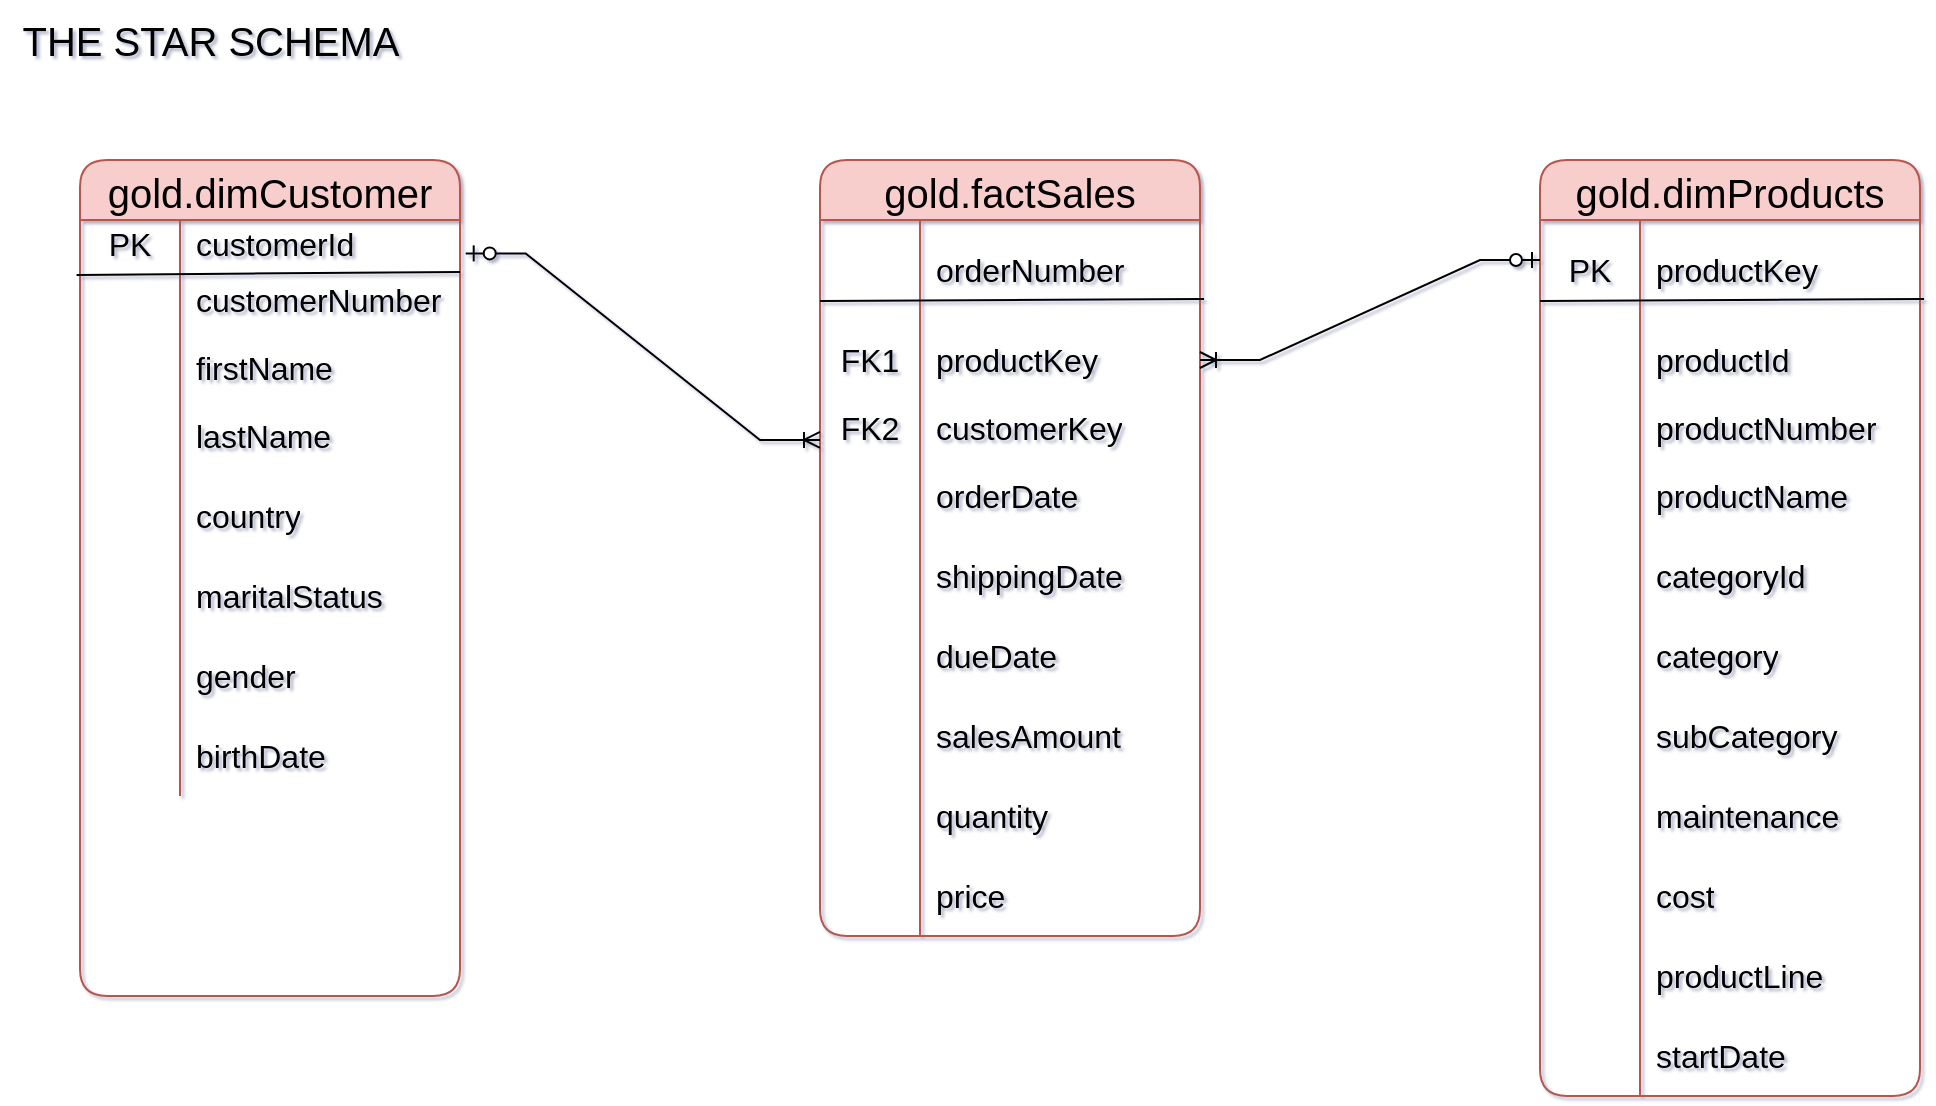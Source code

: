 <mxfile version="28.1.2">
  <diagram name="Page-1" id="Mzag2l0ljhS9GsuyntpX">
    <mxGraphModel dx="563" dy="372" grid="1" gridSize="10" guides="1" tooltips="1" connect="1" arrows="1" fold="1" page="1" pageScale="1" pageWidth="1100" pageHeight="850" math="0" shadow="1">
      <root>
        <mxCell id="0" />
        <mxCell id="1" parent="0" />
        <mxCell id="4elAMYfK6iKYPKR1pNcT-38" value="gold.dimCustomer" style="shape=table;startSize=30;container=1;collapsible=0;childLayout=tableLayout;fixedRows=1;rowLines=0;fontStyle=0;strokeColor=#b85450;fontSize=20;rounded=1;fillColor=#f8cecc;" vertex="1" parent="1">
          <mxGeometry x="70" y="120" width="190" height="418" as="geometry" />
        </mxCell>
        <mxCell id="4elAMYfK6iKYPKR1pNcT-39" value="" style="shape=tableRow;horizontal=0;startSize=0;swimlaneHead=0;swimlaneBody=0;top=0;left=0;bottom=0;right=0;collapsible=0;dropTarget=0;fillColor=none;points=[[0,0.5],[1,0.5]];portConstraint=eastwest;strokeColor=inherit;fontSize=16;swimlaneFillColor=none;strokeWidth=5;shadow=0;swimlaneLine=1;" vertex="1" parent="4elAMYfK6iKYPKR1pNcT-38">
          <mxGeometry y="30" width="190" height="20" as="geometry" />
        </mxCell>
        <mxCell id="4elAMYfK6iKYPKR1pNcT-40" value="PK" style="shape=partialRectangle;html=1;whiteSpace=wrap;connectable=0;fillColor=none;top=0;left=0;bottom=0;right=0;overflow=hidden;pointerEvents=1;strokeColor=inherit;fontSize=16;" vertex="1" parent="4elAMYfK6iKYPKR1pNcT-39">
          <mxGeometry width="50" height="20" as="geometry">
            <mxRectangle width="50" height="20" as="alternateBounds" />
          </mxGeometry>
        </mxCell>
        <mxCell id="4elAMYfK6iKYPKR1pNcT-41" value="customerId" style="shape=partialRectangle;html=1;whiteSpace=wrap;connectable=0;fillColor=none;top=0;left=0;bottom=0;right=0;align=left;spacingLeft=6;overflow=hidden;strokeColor=inherit;fontSize=16;" vertex="1" parent="4elAMYfK6iKYPKR1pNcT-39">
          <mxGeometry x="50" width="140" height="20" as="geometry">
            <mxRectangle width="140" height="20" as="alternateBounds" />
          </mxGeometry>
        </mxCell>
        <mxCell id="4elAMYfK6iKYPKR1pNcT-42" value="" style="shape=tableRow;horizontal=0;startSize=0;swimlaneHead=0;swimlaneBody=0;top=0;left=0;bottom=0;right=0;collapsible=0;dropTarget=0;fillColor=none;points=[[0,0.5],[1,0.5]];portConstraint=eastwest;strokeColor=inherit;fontSize=16;" vertex="1" parent="4elAMYfK6iKYPKR1pNcT-38">
          <mxGeometry y="50" width="190" height="40" as="geometry" />
        </mxCell>
        <mxCell id="4elAMYfK6iKYPKR1pNcT-43" value="" style="shape=partialRectangle;html=1;whiteSpace=wrap;connectable=0;fillColor=none;top=0;left=0;bottom=0;right=0;overflow=hidden;strokeColor=inherit;fontSize=16;" vertex="1" parent="4elAMYfK6iKYPKR1pNcT-42">
          <mxGeometry width="50" height="40" as="geometry">
            <mxRectangle width="50" height="40" as="alternateBounds" />
          </mxGeometry>
        </mxCell>
        <mxCell id="4elAMYfK6iKYPKR1pNcT-44" value="customerNumber" style="shape=partialRectangle;html=1;whiteSpace=wrap;connectable=0;fillColor=none;top=0;left=0;bottom=0;right=0;align=left;spacingLeft=6;overflow=hidden;strokeColor=inherit;fontSize=16;" vertex="1" parent="4elAMYfK6iKYPKR1pNcT-42">
          <mxGeometry x="50" width="140" height="40" as="geometry">
            <mxRectangle width="140" height="40" as="alternateBounds" />
          </mxGeometry>
        </mxCell>
        <mxCell id="4elAMYfK6iKYPKR1pNcT-45" value="" style="shape=tableRow;horizontal=0;startSize=0;swimlaneHead=0;swimlaneBody=0;top=0;left=0;bottom=0;right=0;collapsible=0;dropTarget=0;fillColor=none;points=[[0,0.5],[1,0.5]];portConstraint=eastwest;strokeColor=inherit;fontSize=16;" vertex="1" parent="4elAMYfK6iKYPKR1pNcT-38">
          <mxGeometry y="90" width="190" height="28" as="geometry" />
        </mxCell>
        <mxCell id="4elAMYfK6iKYPKR1pNcT-46" value="&lt;div&gt;&lt;br/&gt;&lt;/div&gt;" style="shape=partialRectangle;html=1;whiteSpace=wrap;connectable=0;fillColor=none;top=0;left=0;bottom=0;right=0;overflow=hidden;strokeColor=inherit;fontSize=16;" vertex="1" parent="4elAMYfK6iKYPKR1pNcT-45">
          <mxGeometry width="50" height="28" as="geometry">
            <mxRectangle width="50" height="28" as="alternateBounds" />
          </mxGeometry>
        </mxCell>
        <mxCell id="4elAMYfK6iKYPKR1pNcT-47" value="firstName" style="shape=partialRectangle;html=1;whiteSpace=wrap;connectable=0;fillColor=none;top=0;left=0;bottom=0;right=0;align=left;spacingLeft=6;overflow=hidden;strokeColor=inherit;fontSize=16;strokeWidth=2;" vertex="1" parent="4elAMYfK6iKYPKR1pNcT-45">
          <mxGeometry x="50" width="140" height="28" as="geometry">
            <mxRectangle width="140" height="28" as="alternateBounds" />
          </mxGeometry>
        </mxCell>
        <mxCell id="4elAMYfK6iKYPKR1pNcT-49" value="" style="shape=tableRow;horizontal=0;startSize=0;swimlaneHead=0;swimlaneBody=0;top=0;left=0;bottom=0;right=0;collapsible=0;dropTarget=0;fillColor=none;points=[[0,0.5],[1,0.5]];portConstraint=eastwest;strokeColor=inherit;fontSize=16;" vertex="1" parent="4elAMYfK6iKYPKR1pNcT-38">
          <mxGeometry y="118" width="190" height="40" as="geometry" />
        </mxCell>
        <mxCell id="4elAMYfK6iKYPKR1pNcT-50" value="&lt;div&gt;&lt;br/&gt;&lt;/div&gt;" style="shape=partialRectangle;html=1;whiteSpace=wrap;connectable=0;fillColor=none;top=0;left=0;bottom=0;right=0;overflow=hidden;strokeColor=inherit;fontSize=16;" vertex="1" parent="4elAMYfK6iKYPKR1pNcT-49">
          <mxGeometry width="50" height="40" as="geometry">
            <mxRectangle width="50" height="40" as="alternateBounds" />
          </mxGeometry>
        </mxCell>
        <mxCell id="4elAMYfK6iKYPKR1pNcT-51" value="lastName" style="shape=partialRectangle;html=1;whiteSpace=wrap;connectable=0;fillColor=none;top=0;left=0;bottom=0;right=0;align=left;spacingLeft=6;overflow=hidden;strokeColor=inherit;fontSize=16;" vertex="1" parent="4elAMYfK6iKYPKR1pNcT-49">
          <mxGeometry x="50" width="140" height="40" as="geometry">
            <mxRectangle width="140" height="40" as="alternateBounds" />
          </mxGeometry>
        </mxCell>
        <mxCell id="4elAMYfK6iKYPKR1pNcT-52" value="" style="shape=tableRow;horizontal=0;startSize=0;swimlaneHead=0;swimlaneBody=0;top=0;left=0;bottom=0;right=0;collapsible=0;dropTarget=0;fillColor=none;points=[[0,0.5],[1,0.5]];portConstraint=eastwest;strokeColor=inherit;fontSize=16;" vertex="1" parent="4elAMYfK6iKYPKR1pNcT-38">
          <mxGeometry y="158" width="190" height="40" as="geometry" />
        </mxCell>
        <mxCell id="4elAMYfK6iKYPKR1pNcT-53" value="&lt;div&gt;&lt;br/&gt;&lt;/div&gt;" style="shape=partialRectangle;html=1;whiteSpace=wrap;connectable=0;fillColor=none;top=0;left=0;bottom=0;right=0;overflow=hidden;strokeColor=inherit;fontSize=16;" vertex="1" parent="4elAMYfK6iKYPKR1pNcT-52">
          <mxGeometry width="50" height="40" as="geometry">
            <mxRectangle width="50" height="40" as="alternateBounds" />
          </mxGeometry>
        </mxCell>
        <mxCell id="4elAMYfK6iKYPKR1pNcT-54" value="country" style="shape=partialRectangle;html=1;whiteSpace=wrap;connectable=0;fillColor=none;top=0;left=0;bottom=0;right=0;align=left;spacingLeft=6;overflow=hidden;strokeColor=inherit;fontSize=16;" vertex="1" parent="4elAMYfK6iKYPKR1pNcT-52">
          <mxGeometry x="50" width="140" height="40" as="geometry">
            <mxRectangle width="140" height="40" as="alternateBounds" />
          </mxGeometry>
        </mxCell>
        <mxCell id="4elAMYfK6iKYPKR1pNcT-55" value="" style="shape=tableRow;horizontal=0;startSize=0;swimlaneHead=0;swimlaneBody=0;top=0;left=0;bottom=0;right=0;collapsible=0;dropTarget=0;fillColor=none;points=[[0,0.5],[1,0.5]];portConstraint=eastwest;strokeColor=inherit;fontSize=16;" vertex="1" parent="4elAMYfK6iKYPKR1pNcT-38">
          <mxGeometry y="198" width="190" height="40" as="geometry" />
        </mxCell>
        <mxCell id="4elAMYfK6iKYPKR1pNcT-56" value="&lt;div&gt;&lt;br/&gt;&lt;/div&gt;" style="shape=partialRectangle;html=1;whiteSpace=wrap;connectable=0;fillColor=none;top=0;left=0;bottom=0;right=0;overflow=hidden;strokeColor=inherit;fontSize=16;" vertex="1" parent="4elAMYfK6iKYPKR1pNcT-55">
          <mxGeometry width="50" height="40" as="geometry">
            <mxRectangle width="50" height="40" as="alternateBounds" />
          </mxGeometry>
        </mxCell>
        <mxCell id="4elAMYfK6iKYPKR1pNcT-57" value="maritalStatus" style="shape=partialRectangle;html=1;whiteSpace=wrap;connectable=0;fillColor=none;top=0;left=0;bottom=0;right=0;align=left;spacingLeft=6;overflow=hidden;strokeColor=inherit;fontSize=16;" vertex="1" parent="4elAMYfK6iKYPKR1pNcT-55">
          <mxGeometry x="50" width="140" height="40" as="geometry">
            <mxRectangle width="140" height="40" as="alternateBounds" />
          </mxGeometry>
        </mxCell>
        <mxCell id="4elAMYfK6iKYPKR1pNcT-58" value="" style="shape=tableRow;horizontal=0;startSize=0;swimlaneHead=0;swimlaneBody=0;top=0;left=0;bottom=0;right=0;collapsible=0;dropTarget=0;fillColor=none;points=[[0,0.5],[1,0.5]];portConstraint=eastwest;strokeColor=inherit;fontSize=16;" vertex="1" parent="4elAMYfK6iKYPKR1pNcT-38">
          <mxGeometry y="238" width="190" height="40" as="geometry" />
        </mxCell>
        <mxCell id="4elAMYfK6iKYPKR1pNcT-59" value="&lt;div&gt;&lt;br/&gt;&lt;/div&gt;" style="shape=partialRectangle;html=1;whiteSpace=wrap;connectable=0;fillColor=none;top=0;left=0;bottom=0;right=0;overflow=hidden;strokeColor=inherit;fontSize=16;" vertex="1" parent="4elAMYfK6iKYPKR1pNcT-58">
          <mxGeometry width="50" height="40" as="geometry">
            <mxRectangle width="50" height="40" as="alternateBounds" />
          </mxGeometry>
        </mxCell>
        <mxCell id="4elAMYfK6iKYPKR1pNcT-60" value="gender" style="shape=partialRectangle;html=1;whiteSpace=wrap;connectable=0;fillColor=none;top=0;left=0;bottom=0;right=0;align=left;spacingLeft=6;overflow=hidden;strokeColor=inherit;fontSize=16;" vertex="1" parent="4elAMYfK6iKYPKR1pNcT-58">
          <mxGeometry x="50" width="140" height="40" as="geometry">
            <mxRectangle width="140" height="40" as="alternateBounds" />
          </mxGeometry>
        </mxCell>
        <mxCell id="4elAMYfK6iKYPKR1pNcT-61" value="" style="shape=tableRow;horizontal=0;startSize=0;swimlaneHead=0;swimlaneBody=0;top=0;left=0;bottom=0;right=0;collapsible=0;dropTarget=0;fillColor=none;points=[[0,0.5],[1,0.5]];portConstraint=eastwest;strokeColor=inherit;fontSize=16;" vertex="1" parent="4elAMYfK6iKYPKR1pNcT-38">
          <mxGeometry y="278" width="190" height="40" as="geometry" />
        </mxCell>
        <mxCell id="4elAMYfK6iKYPKR1pNcT-62" value="&lt;div&gt;&lt;br/&gt;&lt;/div&gt;" style="shape=partialRectangle;html=1;whiteSpace=wrap;connectable=0;fillColor=none;top=0;left=0;bottom=0;right=0;overflow=hidden;strokeColor=inherit;fontSize=16;" vertex="1" parent="4elAMYfK6iKYPKR1pNcT-61">
          <mxGeometry width="50" height="40" as="geometry">
            <mxRectangle width="50" height="40" as="alternateBounds" />
          </mxGeometry>
        </mxCell>
        <mxCell id="4elAMYfK6iKYPKR1pNcT-63" value="birthDate" style="shape=partialRectangle;html=1;whiteSpace=wrap;connectable=0;fillColor=none;top=0;left=0;bottom=0;right=0;align=left;spacingLeft=6;overflow=hidden;strokeColor=inherit;fontSize=16;" vertex="1" parent="4elAMYfK6iKYPKR1pNcT-61">
          <mxGeometry x="50" width="140" height="40" as="geometry">
            <mxRectangle width="140" height="40" as="alternateBounds" />
          </mxGeometry>
        </mxCell>
        <mxCell id="4elAMYfK6iKYPKR1pNcT-131" value="" style="endArrow=none;html=1;rounded=0;entryX=1;entryY=0.15;entryDx=0;entryDy=0;entryPerimeter=0;exitX=-0.009;exitY=0.186;exitDx=0;exitDy=0;exitPerimeter=0;" edge="1" parent="4elAMYfK6iKYPKR1pNcT-38" source="4elAMYfK6iKYPKR1pNcT-42" target="4elAMYfK6iKYPKR1pNcT-42">
          <mxGeometry width="50" height="50" relative="1" as="geometry">
            <mxPoint y="70" as="sourcePoint" />
            <mxPoint x="50" y="20" as="targetPoint" />
          </mxGeometry>
        </mxCell>
        <mxCell id="4elAMYfK6iKYPKR1pNcT-48" value="&lt;span style=&quot;font-size: 20px;&quot;&gt;THE STAR SCHEMA&lt;/span&gt;" style="text;html=1;align=center;verticalAlign=middle;resizable=0;points=[];autosize=1;strokeColor=none;fillColor=none;" vertex="1" parent="1">
          <mxGeometry x="30" y="40" width="210" height="40" as="geometry" />
        </mxCell>
        <mxCell id="4elAMYfK6iKYPKR1pNcT-67" value="gold.factSales" style="shape=table;startSize=30;container=1;collapsible=0;childLayout=tableLayout;fixedRows=1;rowLines=0;fontStyle=0;strokeColor=#b85450;fontSize=20;rounded=1;fillColor=#f8cecc;" vertex="1" parent="1">
          <mxGeometry x="440" y="120" width="190" height="388" as="geometry" />
        </mxCell>
        <mxCell id="4elAMYfK6iKYPKR1pNcT-68" value="" style="shape=tableRow;horizontal=0;startSize=0;swimlaneHead=0;swimlaneBody=0;top=0;left=0;bottom=0;right=0;collapsible=0;dropTarget=0;fillColor=none;points=[[0,0.5],[1,0.5]];portConstraint=eastwest;strokeColor=inherit;fontSize=16;" vertex="1" parent="4elAMYfK6iKYPKR1pNcT-67">
          <mxGeometry y="30" width="190" height="50" as="geometry" />
        </mxCell>
        <mxCell id="4elAMYfK6iKYPKR1pNcT-69" value="" style="shape=partialRectangle;html=1;whiteSpace=wrap;connectable=0;fillColor=none;top=0;left=0;bottom=0;right=0;overflow=hidden;pointerEvents=1;strokeColor=inherit;fontSize=16;" vertex="1" parent="4elAMYfK6iKYPKR1pNcT-68">
          <mxGeometry width="50" height="50" as="geometry">
            <mxRectangle width="50" height="50" as="alternateBounds" />
          </mxGeometry>
        </mxCell>
        <mxCell id="4elAMYfK6iKYPKR1pNcT-70" value="orderNumber" style="shape=partialRectangle;html=1;whiteSpace=wrap;connectable=0;fillColor=none;top=0;left=0;bottom=0;right=0;align=left;spacingLeft=6;overflow=hidden;strokeColor=inherit;fontSize=16;" vertex="1" parent="4elAMYfK6iKYPKR1pNcT-68">
          <mxGeometry x="50" width="140" height="50" as="geometry">
            <mxRectangle width="140" height="50" as="alternateBounds" />
          </mxGeometry>
        </mxCell>
        <mxCell id="4elAMYfK6iKYPKR1pNcT-71" value="" style="shape=tableRow;horizontal=0;startSize=0;swimlaneHead=0;swimlaneBody=0;top=0;left=0;bottom=0;right=0;collapsible=0;dropTarget=0;fillColor=none;points=[[0,0.5],[1,0.5]];portConstraint=eastwest;strokeColor=inherit;fontSize=16;" vertex="1" parent="4elAMYfK6iKYPKR1pNcT-67">
          <mxGeometry y="80" width="190" height="40" as="geometry" />
        </mxCell>
        <mxCell id="4elAMYfK6iKYPKR1pNcT-72" value="FK1" style="shape=partialRectangle;html=1;whiteSpace=wrap;connectable=0;fillColor=none;top=0;left=0;bottom=0;right=0;overflow=hidden;strokeColor=inherit;fontSize=16;" vertex="1" parent="4elAMYfK6iKYPKR1pNcT-71">
          <mxGeometry width="50" height="40" as="geometry">
            <mxRectangle width="50" height="40" as="alternateBounds" />
          </mxGeometry>
        </mxCell>
        <mxCell id="4elAMYfK6iKYPKR1pNcT-73" value="productKey" style="shape=partialRectangle;html=1;whiteSpace=wrap;connectable=0;fillColor=none;top=0;left=0;bottom=0;right=0;align=left;spacingLeft=6;overflow=hidden;strokeColor=inherit;fontSize=16;" vertex="1" parent="4elAMYfK6iKYPKR1pNcT-71">
          <mxGeometry x="50" width="140" height="40" as="geometry">
            <mxRectangle width="140" height="40" as="alternateBounds" />
          </mxGeometry>
        </mxCell>
        <mxCell id="4elAMYfK6iKYPKR1pNcT-74" value="" style="shape=tableRow;horizontal=0;startSize=0;swimlaneHead=0;swimlaneBody=0;top=0;left=0;bottom=0;right=0;collapsible=0;dropTarget=0;fillColor=none;points=[[0,0.5],[1,0.5]];portConstraint=eastwest;strokeColor=inherit;fontSize=16;" vertex="1" parent="4elAMYfK6iKYPKR1pNcT-67">
          <mxGeometry y="120" width="190" height="28" as="geometry" />
        </mxCell>
        <mxCell id="4elAMYfK6iKYPKR1pNcT-75" value="&lt;div&gt;FK2&lt;/div&gt;" style="shape=partialRectangle;html=1;whiteSpace=wrap;connectable=0;fillColor=none;top=0;left=0;bottom=0;right=0;overflow=hidden;strokeColor=inherit;fontSize=16;" vertex="1" parent="4elAMYfK6iKYPKR1pNcT-74">
          <mxGeometry width="50" height="28" as="geometry">
            <mxRectangle width="50" height="28" as="alternateBounds" />
          </mxGeometry>
        </mxCell>
        <mxCell id="4elAMYfK6iKYPKR1pNcT-76" value="customerKey" style="shape=partialRectangle;html=1;whiteSpace=wrap;connectable=0;fillColor=none;top=0;left=0;bottom=0;right=0;align=left;spacingLeft=6;overflow=hidden;strokeColor=inherit;fontSize=16;strokeWidth=2;" vertex="1" parent="4elAMYfK6iKYPKR1pNcT-74">
          <mxGeometry x="50" width="140" height="28" as="geometry">
            <mxRectangle width="140" height="28" as="alternateBounds" />
          </mxGeometry>
        </mxCell>
        <mxCell id="4elAMYfK6iKYPKR1pNcT-77" value="" style="shape=tableRow;horizontal=0;startSize=0;swimlaneHead=0;swimlaneBody=0;top=0;left=0;bottom=0;right=0;collapsible=0;dropTarget=0;fillColor=none;points=[[0,0.5],[1,0.5]];portConstraint=eastwest;strokeColor=inherit;fontSize=16;" vertex="1" parent="4elAMYfK6iKYPKR1pNcT-67">
          <mxGeometry y="148" width="190" height="40" as="geometry" />
        </mxCell>
        <mxCell id="4elAMYfK6iKYPKR1pNcT-78" value="&lt;div&gt;&lt;br/&gt;&lt;/div&gt;" style="shape=partialRectangle;html=1;whiteSpace=wrap;connectable=0;fillColor=none;top=0;left=0;bottom=0;right=0;overflow=hidden;strokeColor=inherit;fontSize=16;" vertex="1" parent="4elAMYfK6iKYPKR1pNcT-77">
          <mxGeometry width="50" height="40" as="geometry">
            <mxRectangle width="50" height="40" as="alternateBounds" />
          </mxGeometry>
        </mxCell>
        <mxCell id="4elAMYfK6iKYPKR1pNcT-79" value="orderDate" style="shape=partialRectangle;html=1;whiteSpace=wrap;connectable=0;fillColor=none;top=0;left=0;bottom=0;right=0;align=left;spacingLeft=6;overflow=hidden;strokeColor=inherit;fontSize=16;" vertex="1" parent="4elAMYfK6iKYPKR1pNcT-77">
          <mxGeometry x="50" width="140" height="40" as="geometry">
            <mxRectangle width="140" height="40" as="alternateBounds" />
          </mxGeometry>
        </mxCell>
        <mxCell id="4elAMYfK6iKYPKR1pNcT-80" value="" style="shape=tableRow;horizontal=0;startSize=0;swimlaneHead=0;swimlaneBody=0;top=0;left=0;bottom=0;right=0;collapsible=0;dropTarget=0;fillColor=none;points=[[0,0.5],[1,0.5]];portConstraint=eastwest;strokeColor=inherit;fontSize=16;" vertex="1" parent="4elAMYfK6iKYPKR1pNcT-67">
          <mxGeometry y="188" width="190" height="40" as="geometry" />
        </mxCell>
        <mxCell id="4elAMYfK6iKYPKR1pNcT-81" value="&lt;div&gt;&lt;br/&gt;&lt;/div&gt;" style="shape=partialRectangle;html=1;whiteSpace=wrap;connectable=0;fillColor=none;top=0;left=0;bottom=0;right=0;overflow=hidden;strokeColor=inherit;fontSize=16;" vertex="1" parent="4elAMYfK6iKYPKR1pNcT-80">
          <mxGeometry width="50" height="40" as="geometry">
            <mxRectangle width="50" height="40" as="alternateBounds" />
          </mxGeometry>
        </mxCell>
        <mxCell id="4elAMYfK6iKYPKR1pNcT-82" value="shippingDate" style="shape=partialRectangle;html=1;whiteSpace=wrap;connectable=0;fillColor=none;top=0;left=0;bottom=0;right=0;align=left;spacingLeft=6;overflow=hidden;strokeColor=inherit;fontSize=16;" vertex="1" parent="4elAMYfK6iKYPKR1pNcT-80">
          <mxGeometry x="50" width="140" height="40" as="geometry">
            <mxRectangle width="140" height="40" as="alternateBounds" />
          </mxGeometry>
        </mxCell>
        <mxCell id="4elAMYfK6iKYPKR1pNcT-83" value="" style="shape=tableRow;horizontal=0;startSize=0;swimlaneHead=0;swimlaneBody=0;top=0;left=0;bottom=0;right=0;collapsible=0;dropTarget=0;fillColor=none;points=[[0,0.5],[1,0.5]];portConstraint=eastwest;strokeColor=inherit;fontSize=16;" vertex="1" parent="4elAMYfK6iKYPKR1pNcT-67">
          <mxGeometry y="228" width="190" height="40" as="geometry" />
        </mxCell>
        <mxCell id="4elAMYfK6iKYPKR1pNcT-84" value="&lt;div&gt;&lt;br/&gt;&lt;/div&gt;" style="shape=partialRectangle;html=1;whiteSpace=wrap;connectable=0;fillColor=none;top=0;left=0;bottom=0;right=0;overflow=hidden;strokeColor=inherit;fontSize=16;" vertex="1" parent="4elAMYfK6iKYPKR1pNcT-83">
          <mxGeometry width="50" height="40" as="geometry">
            <mxRectangle width="50" height="40" as="alternateBounds" />
          </mxGeometry>
        </mxCell>
        <mxCell id="4elAMYfK6iKYPKR1pNcT-85" value="dueDate" style="shape=partialRectangle;html=1;whiteSpace=wrap;connectable=0;fillColor=none;top=0;left=0;bottom=0;right=0;align=left;spacingLeft=6;overflow=hidden;strokeColor=inherit;fontSize=16;" vertex="1" parent="4elAMYfK6iKYPKR1pNcT-83">
          <mxGeometry x="50" width="140" height="40" as="geometry">
            <mxRectangle width="140" height="40" as="alternateBounds" />
          </mxGeometry>
        </mxCell>
        <mxCell id="4elAMYfK6iKYPKR1pNcT-86" value="" style="shape=tableRow;horizontal=0;startSize=0;swimlaneHead=0;swimlaneBody=0;top=0;left=0;bottom=0;right=0;collapsible=0;dropTarget=0;fillColor=none;points=[[0,0.5],[1,0.5]];portConstraint=eastwest;strokeColor=inherit;fontSize=16;" vertex="1" parent="4elAMYfK6iKYPKR1pNcT-67">
          <mxGeometry y="268" width="190" height="40" as="geometry" />
        </mxCell>
        <mxCell id="4elAMYfK6iKYPKR1pNcT-87" value="&lt;div&gt;&lt;br/&gt;&lt;/div&gt;" style="shape=partialRectangle;html=1;whiteSpace=wrap;connectable=0;fillColor=none;top=0;left=0;bottom=0;right=0;overflow=hidden;strokeColor=inherit;fontSize=16;" vertex="1" parent="4elAMYfK6iKYPKR1pNcT-86">
          <mxGeometry width="50" height="40" as="geometry">
            <mxRectangle width="50" height="40" as="alternateBounds" />
          </mxGeometry>
        </mxCell>
        <mxCell id="4elAMYfK6iKYPKR1pNcT-88" value="salesAmount" style="shape=partialRectangle;html=1;whiteSpace=wrap;connectable=0;fillColor=none;top=0;left=0;bottom=0;right=0;align=left;spacingLeft=6;overflow=hidden;strokeColor=inherit;fontSize=16;" vertex="1" parent="4elAMYfK6iKYPKR1pNcT-86">
          <mxGeometry x="50" width="140" height="40" as="geometry">
            <mxRectangle width="140" height="40" as="alternateBounds" />
          </mxGeometry>
        </mxCell>
        <mxCell id="4elAMYfK6iKYPKR1pNcT-89" value="" style="shape=tableRow;horizontal=0;startSize=0;swimlaneHead=0;swimlaneBody=0;top=0;left=0;bottom=0;right=0;collapsible=0;dropTarget=0;fillColor=none;points=[[0,0.5],[1,0.5]];portConstraint=eastwest;strokeColor=inherit;fontSize=16;" vertex="1" parent="4elAMYfK6iKYPKR1pNcT-67">
          <mxGeometry y="308" width="190" height="40" as="geometry" />
        </mxCell>
        <mxCell id="4elAMYfK6iKYPKR1pNcT-90" value="&lt;div&gt;&lt;br/&gt;&lt;/div&gt;" style="shape=partialRectangle;html=1;whiteSpace=wrap;connectable=0;fillColor=none;top=0;left=0;bottom=0;right=0;overflow=hidden;strokeColor=inherit;fontSize=16;" vertex="1" parent="4elAMYfK6iKYPKR1pNcT-89">
          <mxGeometry width="50" height="40" as="geometry">
            <mxRectangle width="50" height="40" as="alternateBounds" />
          </mxGeometry>
        </mxCell>
        <mxCell id="4elAMYfK6iKYPKR1pNcT-91" value="quantity" style="shape=partialRectangle;html=1;whiteSpace=wrap;connectable=0;fillColor=none;top=0;left=0;bottom=0;right=0;align=left;spacingLeft=6;overflow=hidden;strokeColor=inherit;fontSize=16;" vertex="1" parent="4elAMYfK6iKYPKR1pNcT-89">
          <mxGeometry x="50" width="140" height="40" as="geometry">
            <mxRectangle width="140" height="40" as="alternateBounds" />
          </mxGeometry>
        </mxCell>
        <mxCell id="4elAMYfK6iKYPKR1pNcT-117" value="" style="shape=tableRow;horizontal=0;startSize=0;swimlaneHead=0;swimlaneBody=0;top=0;left=0;bottom=0;right=0;collapsible=0;dropTarget=0;fillColor=none;points=[[0,0.5],[1,0.5]];portConstraint=eastwest;strokeColor=inherit;fontSize=16;" vertex="1" parent="4elAMYfK6iKYPKR1pNcT-67">
          <mxGeometry y="348" width="190" height="40" as="geometry" />
        </mxCell>
        <mxCell id="4elAMYfK6iKYPKR1pNcT-118" value="&lt;div&gt;&lt;br/&gt;&lt;/div&gt;" style="shape=partialRectangle;html=1;whiteSpace=wrap;connectable=0;fillColor=none;top=0;left=0;bottom=0;right=0;overflow=hidden;strokeColor=inherit;fontSize=16;" vertex="1" parent="4elAMYfK6iKYPKR1pNcT-117">
          <mxGeometry width="50" height="40" as="geometry">
            <mxRectangle width="50" height="40" as="alternateBounds" />
          </mxGeometry>
        </mxCell>
        <mxCell id="4elAMYfK6iKYPKR1pNcT-119" value="price" style="shape=partialRectangle;html=1;whiteSpace=wrap;connectable=0;fillColor=none;top=0;left=0;bottom=0;right=0;align=left;spacingLeft=6;overflow=hidden;strokeColor=inherit;fontSize=16;" vertex="1" parent="4elAMYfK6iKYPKR1pNcT-117">
          <mxGeometry x="50" width="140" height="40" as="geometry">
            <mxRectangle width="140" height="40" as="alternateBounds" />
          </mxGeometry>
        </mxCell>
        <mxCell id="4elAMYfK6iKYPKR1pNcT-92" value="gold.dimProducts" style="shape=table;startSize=30;container=1;collapsible=0;childLayout=tableLayout;fixedRows=1;rowLines=0;fontStyle=0;strokeColor=#b85450;fontSize=20;rounded=1;fillColor=#f8cecc;" vertex="1" parent="1">
          <mxGeometry x="800" y="120" width="190" height="468" as="geometry" />
        </mxCell>
        <mxCell id="4elAMYfK6iKYPKR1pNcT-93" value="" style="shape=tableRow;horizontal=0;startSize=0;swimlaneHead=0;swimlaneBody=0;top=0;left=0;bottom=0;right=0;collapsible=0;dropTarget=0;fillColor=none;points=[[0,0.5],[1,0.5]];portConstraint=eastwest;strokeColor=inherit;fontSize=16;" vertex="1" parent="4elAMYfK6iKYPKR1pNcT-92">
          <mxGeometry y="30" width="190" height="50" as="geometry" />
        </mxCell>
        <mxCell id="4elAMYfK6iKYPKR1pNcT-94" value="PK" style="shape=partialRectangle;html=1;whiteSpace=wrap;connectable=0;fillColor=none;top=0;left=0;bottom=0;right=0;overflow=hidden;pointerEvents=1;strokeColor=inherit;fontSize=16;" vertex="1" parent="4elAMYfK6iKYPKR1pNcT-93">
          <mxGeometry width="50" height="50" as="geometry">
            <mxRectangle width="50" height="50" as="alternateBounds" />
          </mxGeometry>
        </mxCell>
        <mxCell id="4elAMYfK6iKYPKR1pNcT-95" value="productKey" style="shape=partialRectangle;html=1;whiteSpace=wrap;connectable=0;fillColor=none;top=0;left=0;bottom=0;right=0;align=left;spacingLeft=6;overflow=hidden;strokeColor=inherit;fontSize=16;" vertex="1" parent="4elAMYfK6iKYPKR1pNcT-93">
          <mxGeometry x="50" width="140" height="50" as="geometry">
            <mxRectangle width="140" height="50" as="alternateBounds" />
          </mxGeometry>
        </mxCell>
        <mxCell id="4elAMYfK6iKYPKR1pNcT-96" value="" style="shape=tableRow;horizontal=0;startSize=0;swimlaneHead=0;swimlaneBody=0;top=0;left=0;bottom=0;right=0;collapsible=0;dropTarget=0;fillColor=none;points=[[0,0.5],[1,0.5]];portConstraint=eastwest;strokeColor=inherit;fontSize=16;" vertex="1" parent="4elAMYfK6iKYPKR1pNcT-92">
          <mxGeometry y="80" width="190" height="40" as="geometry" />
        </mxCell>
        <mxCell id="4elAMYfK6iKYPKR1pNcT-97" value="" style="shape=partialRectangle;html=1;whiteSpace=wrap;connectable=0;fillColor=none;top=0;left=0;bottom=0;right=0;overflow=hidden;strokeColor=inherit;fontSize=16;" vertex="1" parent="4elAMYfK6iKYPKR1pNcT-96">
          <mxGeometry width="50" height="40" as="geometry">
            <mxRectangle width="50" height="40" as="alternateBounds" />
          </mxGeometry>
        </mxCell>
        <mxCell id="4elAMYfK6iKYPKR1pNcT-98" value="productId" style="shape=partialRectangle;html=1;whiteSpace=wrap;connectable=0;fillColor=none;top=0;left=0;bottom=0;right=0;align=left;spacingLeft=6;overflow=hidden;strokeColor=inherit;fontSize=16;" vertex="1" parent="4elAMYfK6iKYPKR1pNcT-96">
          <mxGeometry x="50" width="140" height="40" as="geometry">
            <mxRectangle width="140" height="40" as="alternateBounds" />
          </mxGeometry>
        </mxCell>
        <mxCell id="4elAMYfK6iKYPKR1pNcT-99" value="" style="shape=tableRow;horizontal=0;startSize=0;swimlaneHead=0;swimlaneBody=0;top=0;left=0;bottom=0;right=0;collapsible=0;dropTarget=0;fillColor=none;points=[[0,0.5],[1,0.5]];portConstraint=eastwest;strokeColor=inherit;fontSize=16;" vertex="1" parent="4elAMYfK6iKYPKR1pNcT-92">
          <mxGeometry y="120" width="190" height="28" as="geometry" />
        </mxCell>
        <mxCell id="4elAMYfK6iKYPKR1pNcT-100" value="&lt;div&gt;&lt;br/&gt;&lt;/div&gt;" style="shape=partialRectangle;html=1;whiteSpace=wrap;connectable=0;fillColor=none;top=0;left=0;bottom=0;right=0;overflow=hidden;strokeColor=inherit;fontSize=16;" vertex="1" parent="4elAMYfK6iKYPKR1pNcT-99">
          <mxGeometry width="50" height="28" as="geometry">
            <mxRectangle width="50" height="28" as="alternateBounds" />
          </mxGeometry>
        </mxCell>
        <mxCell id="4elAMYfK6iKYPKR1pNcT-101" value="productNumber" style="shape=partialRectangle;html=1;whiteSpace=wrap;connectable=0;fillColor=none;top=0;left=0;bottom=0;right=0;align=left;spacingLeft=6;overflow=hidden;strokeColor=inherit;fontSize=16;strokeWidth=2;" vertex="1" parent="4elAMYfK6iKYPKR1pNcT-99">
          <mxGeometry x="50" width="140" height="28" as="geometry">
            <mxRectangle width="140" height="28" as="alternateBounds" />
          </mxGeometry>
        </mxCell>
        <mxCell id="4elAMYfK6iKYPKR1pNcT-102" value="" style="shape=tableRow;horizontal=0;startSize=0;swimlaneHead=0;swimlaneBody=0;top=0;left=0;bottom=0;right=0;collapsible=0;dropTarget=0;fillColor=none;points=[[0,0.5],[1,0.5]];portConstraint=eastwest;strokeColor=inherit;fontSize=16;" vertex="1" parent="4elAMYfK6iKYPKR1pNcT-92">
          <mxGeometry y="148" width="190" height="40" as="geometry" />
        </mxCell>
        <mxCell id="4elAMYfK6iKYPKR1pNcT-103" value="&lt;div&gt;&lt;br/&gt;&lt;/div&gt;" style="shape=partialRectangle;html=1;whiteSpace=wrap;connectable=0;fillColor=none;top=0;left=0;bottom=0;right=0;overflow=hidden;strokeColor=inherit;fontSize=16;" vertex="1" parent="4elAMYfK6iKYPKR1pNcT-102">
          <mxGeometry width="50" height="40" as="geometry">
            <mxRectangle width="50" height="40" as="alternateBounds" />
          </mxGeometry>
        </mxCell>
        <mxCell id="4elAMYfK6iKYPKR1pNcT-104" value="productName" style="shape=partialRectangle;html=1;whiteSpace=wrap;connectable=0;fillColor=none;top=0;left=0;bottom=0;right=0;align=left;spacingLeft=6;overflow=hidden;strokeColor=inherit;fontSize=16;" vertex="1" parent="4elAMYfK6iKYPKR1pNcT-102">
          <mxGeometry x="50" width="140" height="40" as="geometry">
            <mxRectangle width="140" height="40" as="alternateBounds" />
          </mxGeometry>
        </mxCell>
        <mxCell id="4elAMYfK6iKYPKR1pNcT-105" value="" style="shape=tableRow;horizontal=0;startSize=0;swimlaneHead=0;swimlaneBody=0;top=0;left=0;bottom=0;right=0;collapsible=0;dropTarget=0;fillColor=none;points=[[0,0.5],[1,0.5]];portConstraint=eastwest;strokeColor=inherit;fontSize=16;" vertex="1" parent="4elAMYfK6iKYPKR1pNcT-92">
          <mxGeometry y="188" width="190" height="40" as="geometry" />
        </mxCell>
        <mxCell id="4elAMYfK6iKYPKR1pNcT-106" value="&lt;div&gt;&lt;br/&gt;&lt;/div&gt;" style="shape=partialRectangle;html=1;whiteSpace=wrap;connectable=0;fillColor=none;top=0;left=0;bottom=0;right=0;overflow=hidden;strokeColor=inherit;fontSize=16;" vertex="1" parent="4elAMYfK6iKYPKR1pNcT-105">
          <mxGeometry width="50" height="40" as="geometry">
            <mxRectangle width="50" height="40" as="alternateBounds" />
          </mxGeometry>
        </mxCell>
        <mxCell id="4elAMYfK6iKYPKR1pNcT-107" value="categoryId" style="shape=partialRectangle;html=1;whiteSpace=wrap;connectable=0;fillColor=none;top=0;left=0;bottom=0;right=0;align=left;spacingLeft=6;overflow=hidden;strokeColor=inherit;fontSize=16;" vertex="1" parent="4elAMYfK6iKYPKR1pNcT-105">
          <mxGeometry x="50" width="140" height="40" as="geometry">
            <mxRectangle width="140" height="40" as="alternateBounds" />
          </mxGeometry>
        </mxCell>
        <mxCell id="4elAMYfK6iKYPKR1pNcT-108" value="" style="shape=tableRow;horizontal=0;startSize=0;swimlaneHead=0;swimlaneBody=0;top=0;left=0;bottom=0;right=0;collapsible=0;dropTarget=0;fillColor=none;points=[[0,0.5],[1,0.5]];portConstraint=eastwest;strokeColor=inherit;fontSize=16;" vertex="1" parent="4elAMYfK6iKYPKR1pNcT-92">
          <mxGeometry y="228" width="190" height="40" as="geometry" />
        </mxCell>
        <mxCell id="4elAMYfK6iKYPKR1pNcT-109" value="&lt;div&gt;&lt;br/&gt;&lt;/div&gt;" style="shape=partialRectangle;html=1;whiteSpace=wrap;connectable=0;fillColor=none;top=0;left=0;bottom=0;right=0;overflow=hidden;strokeColor=inherit;fontSize=16;" vertex="1" parent="4elAMYfK6iKYPKR1pNcT-108">
          <mxGeometry width="50" height="40" as="geometry">
            <mxRectangle width="50" height="40" as="alternateBounds" />
          </mxGeometry>
        </mxCell>
        <mxCell id="4elAMYfK6iKYPKR1pNcT-110" value="category" style="shape=partialRectangle;html=1;whiteSpace=wrap;connectable=0;fillColor=none;top=0;left=0;bottom=0;right=0;align=left;spacingLeft=6;overflow=hidden;strokeColor=inherit;fontSize=16;" vertex="1" parent="4elAMYfK6iKYPKR1pNcT-108">
          <mxGeometry x="50" width="140" height="40" as="geometry">
            <mxRectangle width="140" height="40" as="alternateBounds" />
          </mxGeometry>
        </mxCell>
        <mxCell id="4elAMYfK6iKYPKR1pNcT-111" value="" style="shape=tableRow;horizontal=0;startSize=0;swimlaneHead=0;swimlaneBody=0;top=0;left=0;bottom=0;right=0;collapsible=0;dropTarget=0;fillColor=none;points=[[0,0.5],[1,0.5]];portConstraint=eastwest;strokeColor=inherit;fontSize=16;" vertex="1" parent="4elAMYfK6iKYPKR1pNcT-92">
          <mxGeometry y="268" width="190" height="40" as="geometry" />
        </mxCell>
        <mxCell id="4elAMYfK6iKYPKR1pNcT-112" value="&lt;div&gt;&lt;br/&gt;&lt;/div&gt;" style="shape=partialRectangle;html=1;whiteSpace=wrap;connectable=0;fillColor=none;top=0;left=0;bottom=0;right=0;overflow=hidden;strokeColor=inherit;fontSize=16;" vertex="1" parent="4elAMYfK6iKYPKR1pNcT-111">
          <mxGeometry width="50" height="40" as="geometry">
            <mxRectangle width="50" height="40" as="alternateBounds" />
          </mxGeometry>
        </mxCell>
        <mxCell id="4elAMYfK6iKYPKR1pNcT-113" value="subCategory&amp;nbsp;" style="shape=partialRectangle;html=1;whiteSpace=wrap;connectable=0;fillColor=none;top=0;left=0;bottom=0;right=0;align=left;spacingLeft=6;overflow=hidden;strokeColor=inherit;fontSize=16;" vertex="1" parent="4elAMYfK6iKYPKR1pNcT-111">
          <mxGeometry x="50" width="140" height="40" as="geometry">
            <mxRectangle width="140" height="40" as="alternateBounds" />
          </mxGeometry>
        </mxCell>
        <mxCell id="4elAMYfK6iKYPKR1pNcT-114" value="" style="shape=tableRow;horizontal=0;startSize=0;swimlaneHead=0;swimlaneBody=0;top=0;left=0;bottom=0;right=0;collapsible=0;dropTarget=0;fillColor=none;points=[[0,0.5],[1,0.5]];portConstraint=eastwest;strokeColor=inherit;fontSize=16;" vertex="1" parent="4elAMYfK6iKYPKR1pNcT-92">
          <mxGeometry y="308" width="190" height="40" as="geometry" />
        </mxCell>
        <mxCell id="4elAMYfK6iKYPKR1pNcT-115" value="&lt;div&gt;&lt;br/&gt;&lt;/div&gt;" style="shape=partialRectangle;html=1;whiteSpace=wrap;connectable=0;fillColor=none;top=0;left=0;bottom=0;right=0;overflow=hidden;strokeColor=inherit;fontSize=16;" vertex="1" parent="4elAMYfK6iKYPKR1pNcT-114">
          <mxGeometry width="50" height="40" as="geometry">
            <mxRectangle width="50" height="40" as="alternateBounds" />
          </mxGeometry>
        </mxCell>
        <mxCell id="4elAMYfK6iKYPKR1pNcT-116" value="maintenance" style="shape=partialRectangle;html=1;whiteSpace=wrap;connectable=0;fillColor=none;top=0;left=0;bottom=0;right=0;align=left;spacingLeft=6;overflow=hidden;strokeColor=inherit;fontSize=16;" vertex="1" parent="4elAMYfK6iKYPKR1pNcT-114">
          <mxGeometry x="50" width="140" height="40" as="geometry">
            <mxRectangle width="140" height="40" as="alternateBounds" />
          </mxGeometry>
        </mxCell>
        <mxCell id="4elAMYfK6iKYPKR1pNcT-120" value="" style="shape=tableRow;horizontal=0;startSize=0;swimlaneHead=0;swimlaneBody=0;top=0;left=0;bottom=0;right=0;collapsible=0;dropTarget=0;fillColor=none;points=[[0,0.5],[1,0.5]];portConstraint=eastwest;strokeColor=inherit;fontSize=16;" vertex="1" parent="4elAMYfK6iKYPKR1pNcT-92">
          <mxGeometry y="348" width="190" height="40" as="geometry" />
        </mxCell>
        <mxCell id="4elAMYfK6iKYPKR1pNcT-121" value="&lt;div&gt;&lt;br/&gt;&lt;/div&gt;" style="shape=partialRectangle;html=1;whiteSpace=wrap;connectable=0;fillColor=none;top=0;left=0;bottom=0;right=0;overflow=hidden;strokeColor=inherit;fontSize=16;" vertex="1" parent="4elAMYfK6iKYPKR1pNcT-120">
          <mxGeometry width="50" height="40" as="geometry">
            <mxRectangle width="50" height="40" as="alternateBounds" />
          </mxGeometry>
        </mxCell>
        <mxCell id="4elAMYfK6iKYPKR1pNcT-122" value="cost" style="shape=partialRectangle;html=1;whiteSpace=wrap;connectable=0;fillColor=none;top=0;left=0;bottom=0;right=0;align=left;spacingLeft=6;overflow=hidden;strokeColor=inherit;fontSize=16;" vertex="1" parent="4elAMYfK6iKYPKR1pNcT-120">
          <mxGeometry x="50" width="140" height="40" as="geometry">
            <mxRectangle width="140" height="40" as="alternateBounds" />
          </mxGeometry>
        </mxCell>
        <mxCell id="4elAMYfK6iKYPKR1pNcT-123" value="" style="shape=tableRow;horizontal=0;startSize=0;swimlaneHead=0;swimlaneBody=0;top=0;left=0;bottom=0;right=0;collapsible=0;dropTarget=0;fillColor=none;points=[[0,0.5],[1,0.5]];portConstraint=eastwest;strokeColor=inherit;fontSize=16;" vertex="1" parent="4elAMYfK6iKYPKR1pNcT-92">
          <mxGeometry y="388" width="190" height="40" as="geometry" />
        </mxCell>
        <mxCell id="4elAMYfK6iKYPKR1pNcT-124" value="&lt;div&gt;&lt;br/&gt;&lt;/div&gt;" style="shape=partialRectangle;html=1;whiteSpace=wrap;connectable=0;fillColor=none;top=0;left=0;bottom=0;right=0;overflow=hidden;strokeColor=inherit;fontSize=16;" vertex="1" parent="4elAMYfK6iKYPKR1pNcT-123">
          <mxGeometry width="50" height="40" as="geometry">
            <mxRectangle width="50" height="40" as="alternateBounds" />
          </mxGeometry>
        </mxCell>
        <mxCell id="4elAMYfK6iKYPKR1pNcT-125" value="productLine" style="shape=partialRectangle;html=1;whiteSpace=wrap;connectable=0;fillColor=none;top=0;left=0;bottom=0;right=0;align=left;spacingLeft=6;overflow=hidden;strokeColor=inherit;fontSize=16;" vertex="1" parent="4elAMYfK6iKYPKR1pNcT-123">
          <mxGeometry x="50" width="140" height="40" as="geometry">
            <mxRectangle width="140" height="40" as="alternateBounds" />
          </mxGeometry>
        </mxCell>
        <mxCell id="4elAMYfK6iKYPKR1pNcT-126" value="" style="shape=tableRow;horizontal=0;startSize=0;swimlaneHead=0;swimlaneBody=0;top=0;left=0;bottom=0;right=0;collapsible=0;dropTarget=0;fillColor=none;points=[[0,0.5],[1,0.5]];portConstraint=eastwest;strokeColor=inherit;fontSize=16;" vertex="1" parent="4elAMYfK6iKYPKR1pNcT-92">
          <mxGeometry y="428" width="190" height="40" as="geometry" />
        </mxCell>
        <mxCell id="4elAMYfK6iKYPKR1pNcT-127" value="&lt;div&gt;&lt;br/&gt;&lt;/div&gt;" style="shape=partialRectangle;html=1;whiteSpace=wrap;connectable=0;fillColor=none;top=0;left=0;bottom=0;right=0;overflow=hidden;strokeColor=inherit;fontSize=16;" vertex="1" parent="4elAMYfK6iKYPKR1pNcT-126">
          <mxGeometry width="50" height="40" as="geometry">
            <mxRectangle width="50" height="40" as="alternateBounds" />
          </mxGeometry>
        </mxCell>
        <mxCell id="4elAMYfK6iKYPKR1pNcT-128" value="startDate" style="shape=partialRectangle;html=1;whiteSpace=wrap;connectable=0;fillColor=none;top=0;left=0;bottom=0;right=0;align=left;spacingLeft=6;overflow=hidden;strokeColor=inherit;fontSize=16;" vertex="1" parent="4elAMYfK6iKYPKR1pNcT-126">
          <mxGeometry x="50" width="140" height="40" as="geometry">
            <mxRectangle width="140" height="40" as="alternateBounds" />
          </mxGeometry>
        </mxCell>
        <mxCell id="4elAMYfK6iKYPKR1pNcT-133" value="" style="endArrow=none;html=1;rounded=0;entryX=1;entryY=0.15;entryDx=0;entryDy=0;entryPerimeter=0;exitX=-0.009;exitY=0.186;exitDx=0;exitDy=0;exitPerimeter=0;" edge="1" parent="1">
          <mxGeometry width="50" height="50" relative="1" as="geometry">
            <mxPoint x="440" y="190.5" as="sourcePoint" />
            <mxPoint x="632" y="189.5" as="targetPoint" />
          </mxGeometry>
        </mxCell>
        <mxCell id="4elAMYfK6iKYPKR1pNcT-132" value="" style="endArrow=none;html=1;rounded=0;entryX=1;entryY=0.15;entryDx=0;entryDy=0;entryPerimeter=0;exitX=-0.009;exitY=0.186;exitDx=0;exitDy=0;exitPerimeter=0;" edge="1" parent="1">
          <mxGeometry width="50" height="50" relative="1" as="geometry">
            <mxPoint x="800" y="190.5" as="sourcePoint" />
            <mxPoint x="992" y="189.5" as="targetPoint" />
          </mxGeometry>
        </mxCell>
        <mxCell id="4elAMYfK6iKYPKR1pNcT-135" value="" style="edgeStyle=entityRelationEdgeStyle;fontSize=12;html=1;endArrow=ERoneToMany;startArrow=ERzeroToOne;rounded=0;entryX=0;entryY=0.714;entryDx=0;entryDy=0;exitX=1.015;exitY=0.835;exitDx=0;exitDy=0;exitPerimeter=0;entryPerimeter=0;" edge="1" parent="1" source="4elAMYfK6iKYPKR1pNcT-39" target="4elAMYfK6iKYPKR1pNcT-74">
          <mxGeometry width="100" height="100" relative="1" as="geometry">
            <mxPoint x="280" y="160" as="sourcePoint" />
            <mxPoint x="460" y="244" as="targetPoint" />
            <Array as="points">
              <mxPoint x="310" y="160" />
              <mxPoint x="310" y="200" />
              <mxPoint x="310" y="160" />
              <mxPoint x="280" y="150" />
              <mxPoint x="280" y="160" />
            </Array>
          </mxGeometry>
        </mxCell>
        <mxCell id="4elAMYfK6iKYPKR1pNcT-136" value="" style="edgeStyle=entityRelationEdgeStyle;fontSize=12;html=1;endArrow=ERoneToMany;startArrow=ERzeroToOne;rounded=0;exitX=0;exitY=0.4;exitDx=0;exitDy=0;exitPerimeter=0;" edge="1" parent="1" source="4elAMYfK6iKYPKR1pNcT-93" target="4elAMYfK6iKYPKR1pNcT-71">
          <mxGeometry width="100" height="100" relative="1" as="geometry">
            <mxPoint x="760" y="180" as="sourcePoint" />
            <mxPoint x="600" y="230" as="targetPoint" />
          </mxGeometry>
        </mxCell>
      </root>
    </mxGraphModel>
  </diagram>
</mxfile>
